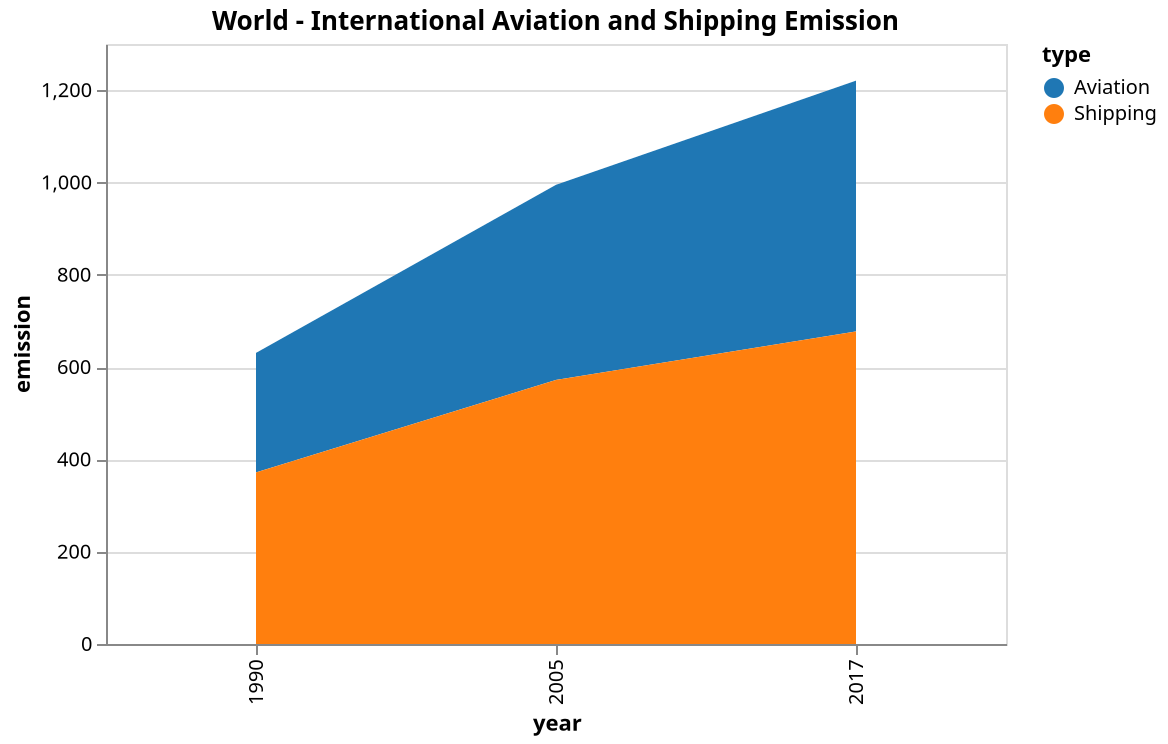 {
  "$schema": "https://vega.github.io/schema/vega-lite/v4.json",
  "title": "World - International Aviation and Shipping Emission",
  "width": 450,
  "height": 300,
  "data": {
    "values": [
      {"year": 1990, "type": "Aviation", "emission": 258.941, "change": 109.8},
      {"year": 2005, "type": "Aviation", "emission": 422.777, "change": 109.8},
      {"year": 2017, "type": "Aviation", "emission": 543.381, "change": 109.8},
      {"year": 1990, "type": "Shipping", "emission": 371.804, "change": 82.2},
      {"year": 2005, "type": "Shipping", "emission": 572.169, "change": 82.2},
      {"year": 2017, "type": "Shipping", "emission": 677.248, "change": 82.2}
    ]
  },
  "mark": "area",
  "encoding": {
    "x": {"field": "year", "type": "nominal"},
    "y": {"field": "emission", "type": "quantitative"},
    "color": {"field": "type", "scale": {"scheme": "category10"}},
    "tooltip": [
      {
        "field": "change",
        "type": "quantitative",
        "title": "2017 vs 1990: change (%)"
      }
    ]
  },
  "config": {}
}